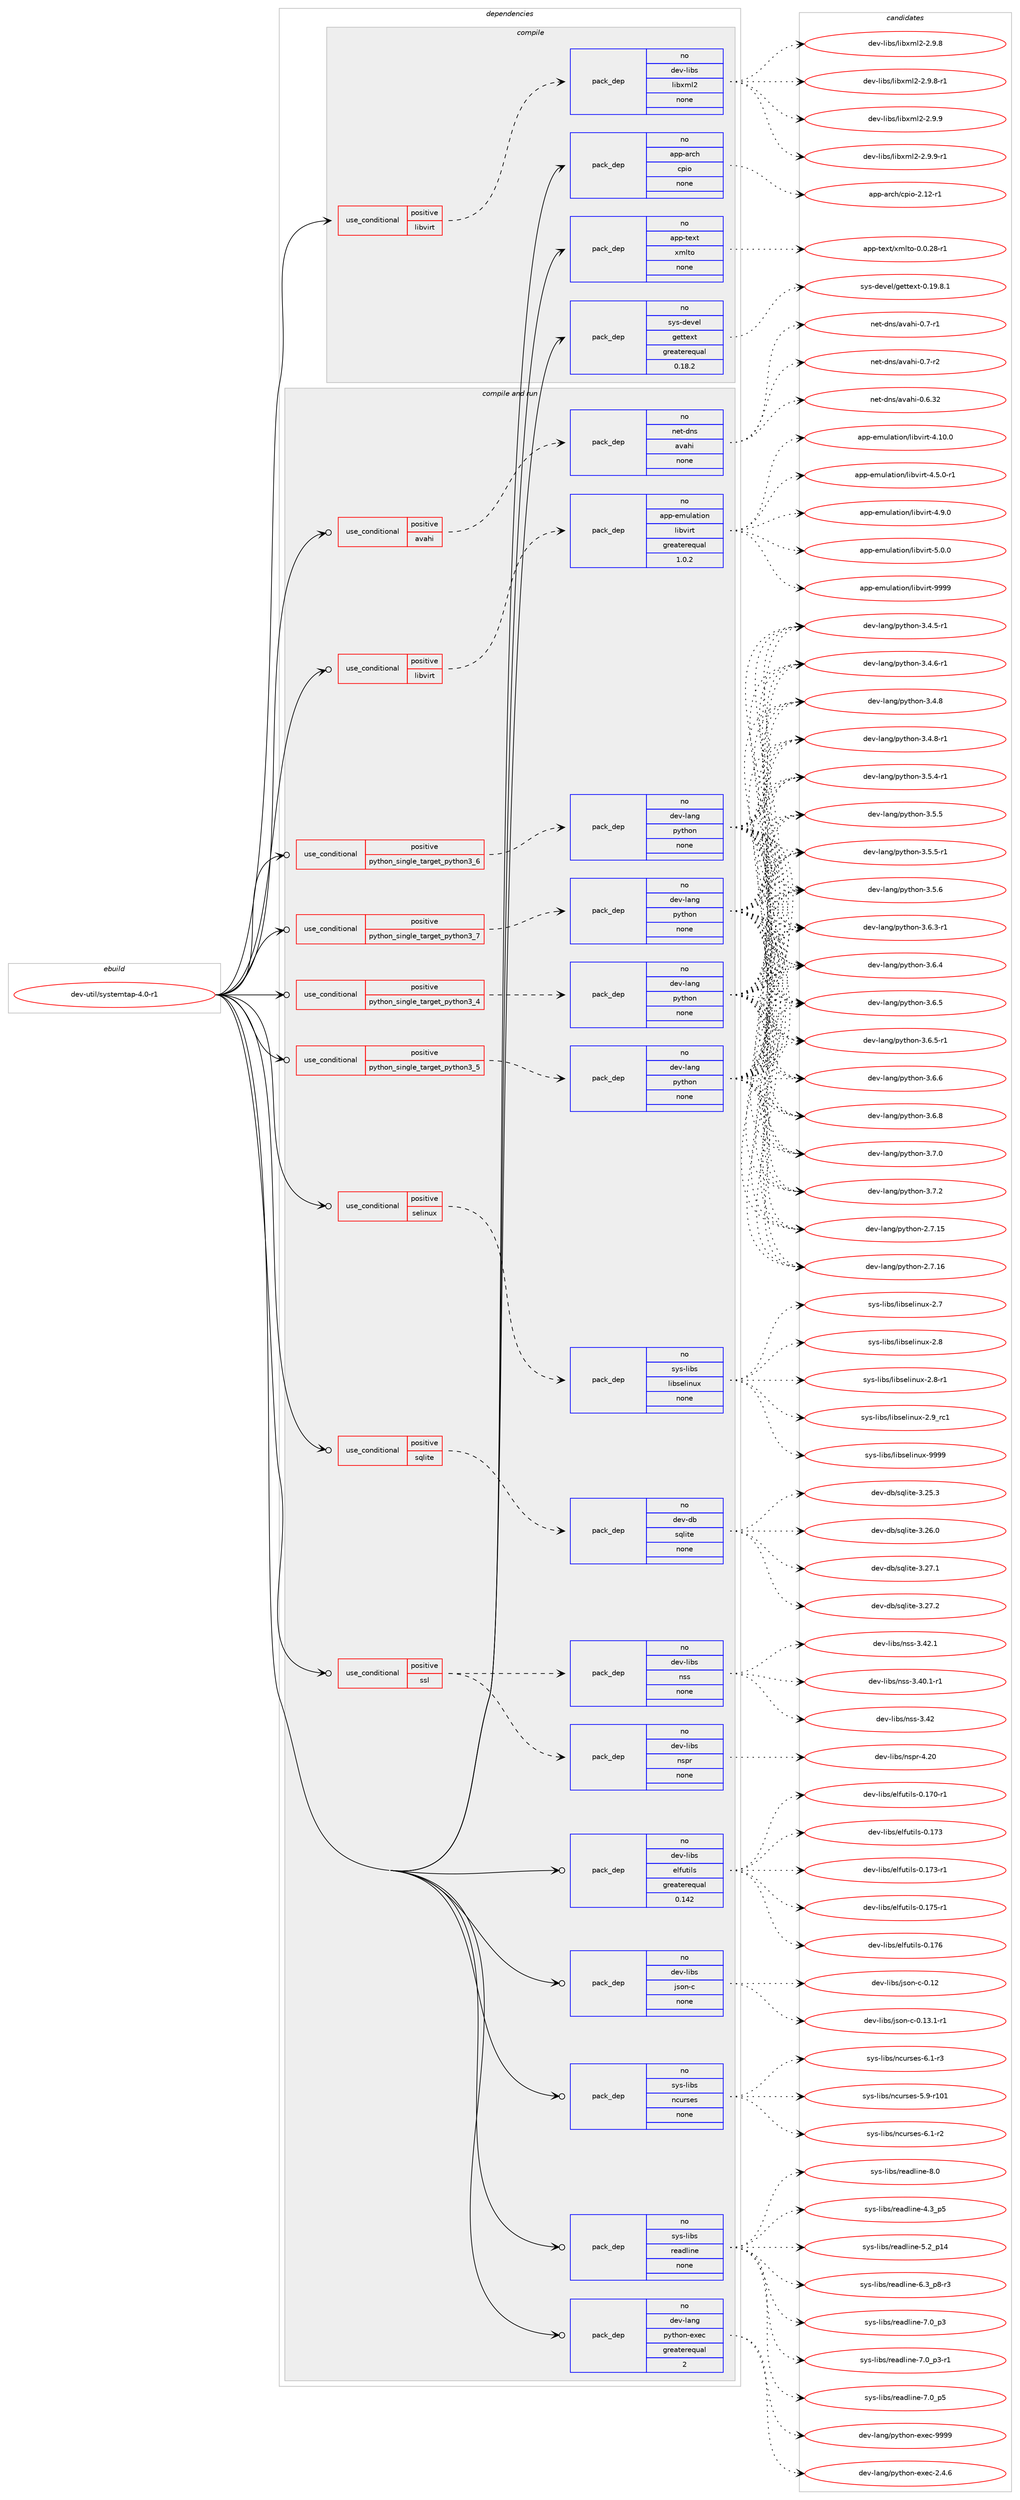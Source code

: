 digraph prolog {

# *************
# Graph options
# *************

newrank=true;
concentrate=true;
compound=true;
graph [rankdir=LR,fontname=Helvetica,fontsize=10,ranksep=1.5];#, ranksep=2.5, nodesep=0.2];
edge  [arrowhead=vee];
node  [fontname=Helvetica,fontsize=10];

# **********
# The ebuild
# **********

subgraph cluster_leftcol {
color=gray;
rank=same;
label=<<i>ebuild</i>>;
id [label="dev-util/systemtap-4.0-r1", color=red, width=4, href="../dev-util/systemtap-4.0-r1.svg"];
}

# ****************
# The dependencies
# ****************

subgraph cluster_midcol {
color=gray;
label=<<i>dependencies</i>>;
subgraph cluster_compile {
fillcolor="#eeeeee";
style=filled;
label=<<i>compile</i>>;
subgraph cond425152 {
dependency1549540 [label=<<TABLE BORDER="0" CELLBORDER="1" CELLSPACING="0" CELLPADDING="4"><TR><TD ROWSPAN="3" CELLPADDING="10">use_conditional</TD></TR><TR><TD>positive</TD></TR><TR><TD>libvirt</TD></TR></TABLE>>, shape=none, color=red];
subgraph pack1100668 {
dependency1549541 [label=<<TABLE BORDER="0" CELLBORDER="1" CELLSPACING="0" CELLPADDING="4" WIDTH="220"><TR><TD ROWSPAN="6" CELLPADDING="30">pack_dep</TD></TR><TR><TD WIDTH="110">no</TD></TR><TR><TD>dev-libs</TD></TR><TR><TD>libxml2</TD></TR><TR><TD>none</TD></TR><TR><TD></TD></TR></TABLE>>, shape=none, color=blue];
}
dependency1549540:e -> dependency1549541:w [weight=20,style="dashed",arrowhead="vee"];
}
id:e -> dependency1549540:w [weight=20,style="solid",arrowhead="vee"];
subgraph pack1100669 {
dependency1549542 [label=<<TABLE BORDER="0" CELLBORDER="1" CELLSPACING="0" CELLPADDING="4" WIDTH="220"><TR><TD ROWSPAN="6" CELLPADDING="30">pack_dep</TD></TR><TR><TD WIDTH="110">no</TD></TR><TR><TD>app-arch</TD></TR><TR><TD>cpio</TD></TR><TR><TD>none</TD></TR><TR><TD></TD></TR></TABLE>>, shape=none, color=blue];
}
id:e -> dependency1549542:w [weight=20,style="solid",arrowhead="vee"];
subgraph pack1100670 {
dependency1549543 [label=<<TABLE BORDER="0" CELLBORDER="1" CELLSPACING="0" CELLPADDING="4" WIDTH="220"><TR><TD ROWSPAN="6" CELLPADDING="30">pack_dep</TD></TR><TR><TD WIDTH="110">no</TD></TR><TR><TD>app-text</TD></TR><TR><TD>xmlto</TD></TR><TR><TD>none</TD></TR><TR><TD></TD></TR></TABLE>>, shape=none, color=blue];
}
id:e -> dependency1549543:w [weight=20,style="solid",arrowhead="vee"];
subgraph pack1100671 {
dependency1549544 [label=<<TABLE BORDER="0" CELLBORDER="1" CELLSPACING="0" CELLPADDING="4" WIDTH="220"><TR><TD ROWSPAN="6" CELLPADDING="30">pack_dep</TD></TR><TR><TD WIDTH="110">no</TD></TR><TR><TD>sys-devel</TD></TR><TR><TD>gettext</TD></TR><TR><TD>greaterequal</TD></TR><TR><TD>0.18.2</TD></TR></TABLE>>, shape=none, color=blue];
}
id:e -> dependency1549544:w [weight=20,style="solid",arrowhead="vee"];
}
subgraph cluster_compileandrun {
fillcolor="#eeeeee";
style=filled;
label=<<i>compile and run</i>>;
subgraph cond425153 {
dependency1549545 [label=<<TABLE BORDER="0" CELLBORDER="1" CELLSPACING="0" CELLPADDING="4"><TR><TD ROWSPAN="3" CELLPADDING="10">use_conditional</TD></TR><TR><TD>positive</TD></TR><TR><TD>avahi</TD></TR></TABLE>>, shape=none, color=red];
subgraph pack1100672 {
dependency1549546 [label=<<TABLE BORDER="0" CELLBORDER="1" CELLSPACING="0" CELLPADDING="4" WIDTH="220"><TR><TD ROWSPAN="6" CELLPADDING="30">pack_dep</TD></TR><TR><TD WIDTH="110">no</TD></TR><TR><TD>net-dns</TD></TR><TR><TD>avahi</TD></TR><TR><TD>none</TD></TR><TR><TD></TD></TR></TABLE>>, shape=none, color=blue];
}
dependency1549545:e -> dependency1549546:w [weight=20,style="dashed",arrowhead="vee"];
}
id:e -> dependency1549545:w [weight=20,style="solid",arrowhead="odotvee"];
subgraph cond425154 {
dependency1549547 [label=<<TABLE BORDER="0" CELLBORDER="1" CELLSPACING="0" CELLPADDING="4"><TR><TD ROWSPAN="3" CELLPADDING="10">use_conditional</TD></TR><TR><TD>positive</TD></TR><TR><TD>libvirt</TD></TR></TABLE>>, shape=none, color=red];
subgraph pack1100673 {
dependency1549548 [label=<<TABLE BORDER="0" CELLBORDER="1" CELLSPACING="0" CELLPADDING="4" WIDTH="220"><TR><TD ROWSPAN="6" CELLPADDING="30">pack_dep</TD></TR><TR><TD WIDTH="110">no</TD></TR><TR><TD>app-emulation</TD></TR><TR><TD>libvirt</TD></TR><TR><TD>greaterequal</TD></TR><TR><TD>1.0.2</TD></TR></TABLE>>, shape=none, color=blue];
}
dependency1549547:e -> dependency1549548:w [weight=20,style="dashed",arrowhead="vee"];
}
id:e -> dependency1549547:w [weight=20,style="solid",arrowhead="odotvee"];
subgraph cond425155 {
dependency1549549 [label=<<TABLE BORDER="0" CELLBORDER="1" CELLSPACING="0" CELLPADDING="4"><TR><TD ROWSPAN="3" CELLPADDING="10">use_conditional</TD></TR><TR><TD>positive</TD></TR><TR><TD>python_single_target_python3_4</TD></TR></TABLE>>, shape=none, color=red];
subgraph pack1100674 {
dependency1549550 [label=<<TABLE BORDER="0" CELLBORDER="1" CELLSPACING="0" CELLPADDING="4" WIDTH="220"><TR><TD ROWSPAN="6" CELLPADDING="30">pack_dep</TD></TR><TR><TD WIDTH="110">no</TD></TR><TR><TD>dev-lang</TD></TR><TR><TD>python</TD></TR><TR><TD>none</TD></TR><TR><TD></TD></TR></TABLE>>, shape=none, color=blue];
}
dependency1549549:e -> dependency1549550:w [weight=20,style="dashed",arrowhead="vee"];
}
id:e -> dependency1549549:w [weight=20,style="solid",arrowhead="odotvee"];
subgraph cond425156 {
dependency1549551 [label=<<TABLE BORDER="0" CELLBORDER="1" CELLSPACING="0" CELLPADDING="4"><TR><TD ROWSPAN="3" CELLPADDING="10">use_conditional</TD></TR><TR><TD>positive</TD></TR><TR><TD>python_single_target_python3_5</TD></TR></TABLE>>, shape=none, color=red];
subgraph pack1100675 {
dependency1549552 [label=<<TABLE BORDER="0" CELLBORDER="1" CELLSPACING="0" CELLPADDING="4" WIDTH="220"><TR><TD ROWSPAN="6" CELLPADDING="30">pack_dep</TD></TR><TR><TD WIDTH="110">no</TD></TR><TR><TD>dev-lang</TD></TR><TR><TD>python</TD></TR><TR><TD>none</TD></TR><TR><TD></TD></TR></TABLE>>, shape=none, color=blue];
}
dependency1549551:e -> dependency1549552:w [weight=20,style="dashed",arrowhead="vee"];
}
id:e -> dependency1549551:w [weight=20,style="solid",arrowhead="odotvee"];
subgraph cond425157 {
dependency1549553 [label=<<TABLE BORDER="0" CELLBORDER="1" CELLSPACING="0" CELLPADDING="4"><TR><TD ROWSPAN="3" CELLPADDING="10">use_conditional</TD></TR><TR><TD>positive</TD></TR><TR><TD>python_single_target_python3_6</TD></TR></TABLE>>, shape=none, color=red];
subgraph pack1100676 {
dependency1549554 [label=<<TABLE BORDER="0" CELLBORDER="1" CELLSPACING="0" CELLPADDING="4" WIDTH="220"><TR><TD ROWSPAN="6" CELLPADDING="30">pack_dep</TD></TR><TR><TD WIDTH="110">no</TD></TR><TR><TD>dev-lang</TD></TR><TR><TD>python</TD></TR><TR><TD>none</TD></TR><TR><TD></TD></TR></TABLE>>, shape=none, color=blue];
}
dependency1549553:e -> dependency1549554:w [weight=20,style="dashed",arrowhead="vee"];
}
id:e -> dependency1549553:w [weight=20,style="solid",arrowhead="odotvee"];
subgraph cond425158 {
dependency1549555 [label=<<TABLE BORDER="0" CELLBORDER="1" CELLSPACING="0" CELLPADDING="4"><TR><TD ROWSPAN="3" CELLPADDING="10">use_conditional</TD></TR><TR><TD>positive</TD></TR><TR><TD>python_single_target_python3_7</TD></TR></TABLE>>, shape=none, color=red];
subgraph pack1100677 {
dependency1549556 [label=<<TABLE BORDER="0" CELLBORDER="1" CELLSPACING="0" CELLPADDING="4" WIDTH="220"><TR><TD ROWSPAN="6" CELLPADDING="30">pack_dep</TD></TR><TR><TD WIDTH="110">no</TD></TR><TR><TD>dev-lang</TD></TR><TR><TD>python</TD></TR><TR><TD>none</TD></TR><TR><TD></TD></TR></TABLE>>, shape=none, color=blue];
}
dependency1549555:e -> dependency1549556:w [weight=20,style="dashed",arrowhead="vee"];
}
id:e -> dependency1549555:w [weight=20,style="solid",arrowhead="odotvee"];
subgraph cond425159 {
dependency1549557 [label=<<TABLE BORDER="0" CELLBORDER="1" CELLSPACING="0" CELLPADDING="4"><TR><TD ROWSPAN="3" CELLPADDING="10">use_conditional</TD></TR><TR><TD>positive</TD></TR><TR><TD>selinux</TD></TR></TABLE>>, shape=none, color=red];
subgraph pack1100678 {
dependency1549558 [label=<<TABLE BORDER="0" CELLBORDER="1" CELLSPACING="0" CELLPADDING="4" WIDTH="220"><TR><TD ROWSPAN="6" CELLPADDING="30">pack_dep</TD></TR><TR><TD WIDTH="110">no</TD></TR><TR><TD>sys-libs</TD></TR><TR><TD>libselinux</TD></TR><TR><TD>none</TD></TR><TR><TD></TD></TR></TABLE>>, shape=none, color=blue];
}
dependency1549557:e -> dependency1549558:w [weight=20,style="dashed",arrowhead="vee"];
}
id:e -> dependency1549557:w [weight=20,style="solid",arrowhead="odotvee"];
subgraph cond425160 {
dependency1549559 [label=<<TABLE BORDER="0" CELLBORDER="1" CELLSPACING="0" CELLPADDING="4"><TR><TD ROWSPAN="3" CELLPADDING="10">use_conditional</TD></TR><TR><TD>positive</TD></TR><TR><TD>sqlite</TD></TR></TABLE>>, shape=none, color=red];
subgraph pack1100679 {
dependency1549560 [label=<<TABLE BORDER="0" CELLBORDER="1" CELLSPACING="0" CELLPADDING="4" WIDTH="220"><TR><TD ROWSPAN="6" CELLPADDING="30">pack_dep</TD></TR><TR><TD WIDTH="110">no</TD></TR><TR><TD>dev-db</TD></TR><TR><TD>sqlite</TD></TR><TR><TD>none</TD></TR><TR><TD></TD></TR></TABLE>>, shape=none, color=blue];
}
dependency1549559:e -> dependency1549560:w [weight=20,style="dashed",arrowhead="vee"];
}
id:e -> dependency1549559:w [weight=20,style="solid",arrowhead="odotvee"];
subgraph cond425161 {
dependency1549561 [label=<<TABLE BORDER="0" CELLBORDER="1" CELLSPACING="0" CELLPADDING="4"><TR><TD ROWSPAN="3" CELLPADDING="10">use_conditional</TD></TR><TR><TD>positive</TD></TR><TR><TD>ssl</TD></TR></TABLE>>, shape=none, color=red];
subgraph pack1100680 {
dependency1549562 [label=<<TABLE BORDER="0" CELLBORDER="1" CELLSPACING="0" CELLPADDING="4" WIDTH="220"><TR><TD ROWSPAN="6" CELLPADDING="30">pack_dep</TD></TR><TR><TD WIDTH="110">no</TD></TR><TR><TD>dev-libs</TD></TR><TR><TD>nspr</TD></TR><TR><TD>none</TD></TR><TR><TD></TD></TR></TABLE>>, shape=none, color=blue];
}
dependency1549561:e -> dependency1549562:w [weight=20,style="dashed",arrowhead="vee"];
subgraph pack1100681 {
dependency1549563 [label=<<TABLE BORDER="0" CELLBORDER="1" CELLSPACING="0" CELLPADDING="4" WIDTH="220"><TR><TD ROWSPAN="6" CELLPADDING="30">pack_dep</TD></TR><TR><TD WIDTH="110">no</TD></TR><TR><TD>dev-libs</TD></TR><TR><TD>nss</TD></TR><TR><TD>none</TD></TR><TR><TD></TD></TR></TABLE>>, shape=none, color=blue];
}
dependency1549561:e -> dependency1549563:w [weight=20,style="dashed",arrowhead="vee"];
}
id:e -> dependency1549561:w [weight=20,style="solid",arrowhead="odotvee"];
subgraph pack1100682 {
dependency1549564 [label=<<TABLE BORDER="0" CELLBORDER="1" CELLSPACING="0" CELLPADDING="4" WIDTH="220"><TR><TD ROWSPAN="6" CELLPADDING="30">pack_dep</TD></TR><TR><TD WIDTH="110">no</TD></TR><TR><TD>dev-lang</TD></TR><TR><TD>python-exec</TD></TR><TR><TD>greaterequal</TD></TR><TR><TD>2</TD></TR></TABLE>>, shape=none, color=blue];
}
id:e -> dependency1549564:w [weight=20,style="solid",arrowhead="odotvee"];
subgraph pack1100683 {
dependency1549565 [label=<<TABLE BORDER="0" CELLBORDER="1" CELLSPACING="0" CELLPADDING="4" WIDTH="220"><TR><TD ROWSPAN="6" CELLPADDING="30">pack_dep</TD></TR><TR><TD WIDTH="110">no</TD></TR><TR><TD>dev-libs</TD></TR><TR><TD>elfutils</TD></TR><TR><TD>greaterequal</TD></TR><TR><TD>0.142</TD></TR></TABLE>>, shape=none, color=blue];
}
id:e -> dependency1549565:w [weight=20,style="solid",arrowhead="odotvee"];
subgraph pack1100684 {
dependency1549566 [label=<<TABLE BORDER="0" CELLBORDER="1" CELLSPACING="0" CELLPADDING="4" WIDTH="220"><TR><TD ROWSPAN="6" CELLPADDING="30">pack_dep</TD></TR><TR><TD WIDTH="110">no</TD></TR><TR><TD>dev-libs</TD></TR><TR><TD>json-c</TD></TR><TR><TD>none</TD></TR><TR><TD></TD></TR></TABLE>>, shape=none, color=blue];
}
id:e -> dependency1549566:w [weight=20,style="solid",arrowhead="odotvee"];
subgraph pack1100685 {
dependency1549567 [label=<<TABLE BORDER="0" CELLBORDER="1" CELLSPACING="0" CELLPADDING="4" WIDTH="220"><TR><TD ROWSPAN="6" CELLPADDING="30">pack_dep</TD></TR><TR><TD WIDTH="110">no</TD></TR><TR><TD>sys-libs</TD></TR><TR><TD>ncurses</TD></TR><TR><TD>none</TD></TR><TR><TD></TD></TR></TABLE>>, shape=none, color=blue];
}
id:e -> dependency1549567:w [weight=20,style="solid",arrowhead="odotvee"];
subgraph pack1100686 {
dependency1549568 [label=<<TABLE BORDER="0" CELLBORDER="1" CELLSPACING="0" CELLPADDING="4" WIDTH="220"><TR><TD ROWSPAN="6" CELLPADDING="30">pack_dep</TD></TR><TR><TD WIDTH="110">no</TD></TR><TR><TD>sys-libs</TD></TR><TR><TD>readline</TD></TR><TR><TD>none</TD></TR><TR><TD></TD></TR></TABLE>>, shape=none, color=blue];
}
id:e -> dependency1549568:w [weight=20,style="solid",arrowhead="odotvee"];
}
subgraph cluster_run {
fillcolor="#eeeeee";
style=filled;
label=<<i>run</i>>;
}
}

# **************
# The candidates
# **************

subgraph cluster_choices {
rank=same;
color=gray;
label=<<i>candidates</i>>;

subgraph choice1100668 {
color=black;
nodesep=1;
choice1001011184510810598115471081059812010910850455046574656 [label="dev-libs/libxml2-2.9.8", color=red, width=4,href="../dev-libs/libxml2-2.9.8.svg"];
choice10010111845108105981154710810598120109108504550465746564511449 [label="dev-libs/libxml2-2.9.8-r1", color=red, width=4,href="../dev-libs/libxml2-2.9.8-r1.svg"];
choice1001011184510810598115471081059812010910850455046574657 [label="dev-libs/libxml2-2.9.9", color=red, width=4,href="../dev-libs/libxml2-2.9.9.svg"];
choice10010111845108105981154710810598120109108504550465746574511449 [label="dev-libs/libxml2-2.9.9-r1", color=red, width=4,href="../dev-libs/libxml2-2.9.9-r1.svg"];
dependency1549541:e -> choice1001011184510810598115471081059812010910850455046574656:w [style=dotted,weight="100"];
dependency1549541:e -> choice10010111845108105981154710810598120109108504550465746564511449:w [style=dotted,weight="100"];
dependency1549541:e -> choice1001011184510810598115471081059812010910850455046574657:w [style=dotted,weight="100"];
dependency1549541:e -> choice10010111845108105981154710810598120109108504550465746574511449:w [style=dotted,weight="100"];
}
subgraph choice1100669 {
color=black;
nodesep=1;
choice97112112459711499104479911210511145504649504511449 [label="app-arch/cpio-2.12-r1", color=red, width=4,href="../app-arch/cpio-2.12-r1.svg"];
dependency1549542:e -> choice97112112459711499104479911210511145504649504511449:w [style=dotted,weight="100"];
}
subgraph choice1100670 {
color=black;
nodesep=1;
choice971121124511610112011647120109108116111454846484650564511449 [label="app-text/xmlto-0.0.28-r1", color=red, width=4,href="../app-text/xmlto-0.0.28-r1.svg"];
dependency1549543:e -> choice971121124511610112011647120109108116111454846484650564511449:w [style=dotted,weight="100"];
}
subgraph choice1100671 {
color=black;
nodesep=1;
choice1151211154510010111810110847103101116116101120116454846495746564649 [label="sys-devel/gettext-0.19.8.1", color=red, width=4,href="../sys-devel/gettext-0.19.8.1.svg"];
dependency1549544:e -> choice1151211154510010111810110847103101116116101120116454846495746564649:w [style=dotted,weight="100"];
}
subgraph choice1100672 {
color=black;
nodesep=1;
choice1101011164510011011547971189710410545484654465150 [label="net-dns/avahi-0.6.32", color=red, width=4,href="../net-dns/avahi-0.6.32.svg"];
choice11010111645100110115479711897104105454846554511449 [label="net-dns/avahi-0.7-r1", color=red, width=4,href="../net-dns/avahi-0.7-r1.svg"];
choice11010111645100110115479711897104105454846554511450 [label="net-dns/avahi-0.7-r2", color=red, width=4,href="../net-dns/avahi-0.7-r2.svg"];
dependency1549546:e -> choice1101011164510011011547971189710410545484654465150:w [style=dotted,weight="100"];
dependency1549546:e -> choice11010111645100110115479711897104105454846554511449:w [style=dotted,weight="100"];
dependency1549546:e -> choice11010111645100110115479711897104105454846554511450:w [style=dotted,weight="100"];
}
subgraph choice1100673 {
color=black;
nodesep=1;
choice971121124510110911710897116105111110471081059811810511411645524649484648 [label="app-emulation/libvirt-4.10.0", color=red, width=4,href="../app-emulation/libvirt-4.10.0.svg"];
choice97112112451011091171089711610511111047108105981181051141164552465346484511449 [label="app-emulation/libvirt-4.5.0-r1", color=red, width=4,href="../app-emulation/libvirt-4.5.0-r1.svg"];
choice9711211245101109117108971161051111104710810598118105114116455246574648 [label="app-emulation/libvirt-4.9.0", color=red, width=4,href="../app-emulation/libvirt-4.9.0.svg"];
choice9711211245101109117108971161051111104710810598118105114116455346484648 [label="app-emulation/libvirt-5.0.0", color=red, width=4,href="../app-emulation/libvirt-5.0.0.svg"];
choice97112112451011091171089711610511111047108105981181051141164557575757 [label="app-emulation/libvirt-9999", color=red, width=4,href="../app-emulation/libvirt-9999.svg"];
dependency1549548:e -> choice971121124510110911710897116105111110471081059811810511411645524649484648:w [style=dotted,weight="100"];
dependency1549548:e -> choice97112112451011091171089711610511111047108105981181051141164552465346484511449:w [style=dotted,weight="100"];
dependency1549548:e -> choice9711211245101109117108971161051111104710810598118105114116455246574648:w [style=dotted,weight="100"];
dependency1549548:e -> choice9711211245101109117108971161051111104710810598118105114116455346484648:w [style=dotted,weight="100"];
dependency1549548:e -> choice97112112451011091171089711610511111047108105981181051141164557575757:w [style=dotted,weight="100"];
}
subgraph choice1100674 {
color=black;
nodesep=1;
choice10010111845108971101034711212111610411111045504655464953 [label="dev-lang/python-2.7.15", color=red, width=4,href="../dev-lang/python-2.7.15.svg"];
choice10010111845108971101034711212111610411111045504655464954 [label="dev-lang/python-2.7.16", color=red, width=4,href="../dev-lang/python-2.7.16.svg"];
choice1001011184510897110103471121211161041111104551465246534511449 [label="dev-lang/python-3.4.5-r1", color=red, width=4,href="../dev-lang/python-3.4.5-r1.svg"];
choice1001011184510897110103471121211161041111104551465246544511449 [label="dev-lang/python-3.4.6-r1", color=red, width=4,href="../dev-lang/python-3.4.6-r1.svg"];
choice100101118451089711010347112121116104111110455146524656 [label="dev-lang/python-3.4.8", color=red, width=4,href="../dev-lang/python-3.4.8.svg"];
choice1001011184510897110103471121211161041111104551465246564511449 [label="dev-lang/python-3.4.8-r1", color=red, width=4,href="../dev-lang/python-3.4.8-r1.svg"];
choice1001011184510897110103471121211161041111104551465346524511449 [label="dev-lang/python-3.5.4-r1", color=red, width=4,href="../dev-lang/python-3.5.4-r1.svg"];
choice100101118451089711010347112121116104111110455146534653 [label="dev-lang/python-3.5.5", color=red, width=4,href="../dev-lang/python-3.5.5.svg"];
choice1001011184510897110103471121211161041111104551465346534511449 [label="dev-lang/python-3.5.5-r1", color=red, width=4,href="../dev-lang/python-3.5.5-r1.svg"];
choice100101118451089711010347112121116104111110455146534654 [label="dev-lang/python-3.5.6", color=red, width=4,href="../dev-lang/python-3.5.6.svg"];
choice1001011184510897110103471121211161041111104551465446514511449 [label="dev-lang/python-3.6.3-r1", color=red, width=4,href="../dev-lang/python-3.6.3-r1.svg"];
choice100101118451089711010347112121116104111110455146544652 [label="dev-lang/python-3.6.4", color=red, width=4,href="../dev-lang/python-3.6.4.svg"];
choice100101118451089711010347112121116104111110455146544653 [label="dev-lang/python-3.6.5", color=red, width=4,href="../dev-lang/python-3.6.5.svg"];
choice1001011184510897110103471121211161041111104551465446534511449 [label="dev-lang/python-3.6.5-r1", color=red, width=4,href="../dev-lang/python-3.6.5-r1.svg"];
choice100101118451089711010347112121116104111110455146544654 [label="dev-lang/python-3.6.6", color=red, width=4,href="../dev-lang/python-3.6.6.svg"];
choice100101118451089711010347112121116104111110455146544656 [label="dev-lang/python-3.6.8", color=red, width=4,href="../dev-lang/python-3.6.8.svg"];
choice100101118451089711010347112121116104111110455146554648 [label="dev-lang/python-3.7.0", color=red, width=4,href="../dev-lang/python-3.7.0.svg"];
choice100101118451089711010347112121116104111110455146554650 [label="dev-lang/python-3.7.2", color=red, width=4,href="../dev-lang/python-3.7.2.svg"];
dependency1549550:e -> choice10010111845108971101034711212111610411111045504655464953:w [style=dotted,weight="100"];
dependency1549550:e -> choice10010111845108971101034711212111610411111045504655464954:w [style=dotted,weight="100"];
dependency1549550:e -> choice1001011184510897110103471121211161041111104551465246534511449:w [style=dotted,weight="100"];
dependency1549550:e -> choice1001011184510897110103471121211161041111104551465246544511449:w [style=dotted,weight="100"];
dependency1549550:e -> choice100101118451089711010347112121116104111110455146524656:w [style=dotted,weight="100"];
dependency1549550:e -> choice1001011184510897110103471121211161041111104551465246564511449:w [style=dotted,weight="100"];
dependency1549550:e -> choice1001011184510897110103471121211161041111104551465346524511449:w [style=dotted,weight="100"];
dependency1549550:e -> choice100101118451089711010347112121116104111110455146534653:w [style=dotted,weight="100"];
dependency1549550:e -> choice1001011184510897110103471121211161041111104551465346534511449:w [style=dotted,weight="100"];
dependency1549550:e -> choice100101118451089711010347112121116104111110455146534654:w [style=dotted,weight="100"];
dependency1549550:e -> choice1001011184510897110103471121211161041111104551465446514511449:w [style=dotted,weight="100"];
dependency1549550:e -> choice100101118451089711010347112121116104111110455146544652:w [style=dotted,weight="100"];
dependency1549550:e -> choice100101118451089711010347112121116104111110455146544653:w [style=dotted,weight="100"];
dependency1549550:e -> choice1001011184510897110103471121211161041111104551465446534511449:w [style=dotted,weight="100"];
dependency1549550:e -> choice100101118451089711010347112121116104111110455146544654:w [style=dotted,weight="100"];
dependency1549550:e -> choice100101118451089711010347112121116104111110455146544656:w [style=dotted,weight="100"];
dependency1549550:e -> choice100101118451089711010347112121116104111110455146554648:w [style=dotted,weight="100"];
dependency1549550:e -> choice100101118451089711010347112121116104111110455146554650:w [style=dotted,weight="100"];
}
subgraph choice1100675 {
color=black;
nodesep=1;
choice10010111845108971101034711212111610411111045504655464953 [label="dev-lang/python-2.7.15", color=red, width=4,href="../dev-lang/python-2.7.15.svg"];
choice10010111845108971101034711212111610411111045504655464954 [label="dev-lang/python-2.7.16", color=red, width=4,href="../dev-lang/python-2.7.16.svg"];
choice1001011184510897110103471121211161041111104551465246534511449 [label="dev-lang/python-3.4.5-r1", color=red, width=4,href="../dev-lang/python-3.4.5-r1.svg"];
choice1001011184510897110103471121211161041111104551465246544511449 [label="dev-lang/python-3.4.6-r1", color=red, width=4,href="../dev-lang/python-3.4.6-r1.svg"];
choice100101118451089711010347112121116104111110455146524656 [label="dev-lang/python-3.4.8", color=red, width=4,href="../dev-lang/python-3.4.8.svg"];
choice1001011184510897110103471121211161041111104551465246564511449 [label="dev-lang/python-3.4.8-r1", color=red, width=4,href="../dev-lang/python-3.4.8-r1.svg"];
choice1001011184510897110103471121211161041111104551465346524511449 [label="dev-lang/python-3.5.4-r1", color=red, width=4,href="../dev-lang/python-3.5.4-r1.svg"];
choice100101118451089711010347112121116104111110455146534653 [label="dev-lang/python-3.5.5", color=red, width=4,href="../dev-lang/python-3.5.5.svg"];
choice1001011184510897110103471121211161041111104551465346534511449 [label="dev-lang/python-3.5.5-r1", color=red, width=4,href="../dev-lang/python-3.5.5-r1.svg"];
choice100101118451089711010347112121116104111110455146534654 [label="dev-lang/python-3.5.6", color=red, width=4,href="../dev-lang/python-3.5.6.svg"];
choice1001011184510897110103471121211161041111104551465446514511449 [label="dev-lang/python-3.6.3-r1", color=red, width=4,href="../dev-lang/python-3.6.3-r1.svg"];
choice100101118451089711010347112121116104111110455146544652 [label="dev-lang/python-3.6.4", color=red, width=4,href="../dev-lang/python-3.6.4.svg"];
choice100101118451089711010347112121116104111110455146544653 [label="dev-lang/python-3.6.5", color=red, width=4,href="../dev-lang/python-3.6.5.svg"];
choice1001011184510897110103471121211161041111104551465446534511449 [label="dev-lang/python-3.6.5-r1", color=red, width=4,href="../dev-lang/python-3.6.5-r1.svg"];
choice100101118451089711010347112121116104111110455146544654 [label="dev-lang/python-3.6.6", color=red, width=4,href="../dev-lang/python-3.6.6.svg"];
choice100101118451089711010347112121116104111110455146544656 [label="dev-lang/python-3.6.8", color=red, width=4,href="../dev-lang/python-3.6.8.svg"];
choice100101118451089711010347112121116104111110455146554648 [label="dev-lang/python-3.7.0", color=red, width=4,href="../dev-lang/python-3.7.0.svg"];
choice100101118451089711010347112121116104111110455146554650 [label="dev-lang/python-3.7.2", color=red, width=4,href="../dev-lang/python-3.7.2.svg"];
dependency1549552:e -> choice10010111845108971101034711212111610411111045504655464953:w [style=dotted,weight="100"];
dependency1549552:e -> choice10010111845108971101034711212111610411111045504655464954:w [style=dotted,weight="100"];
dependency1549552:e -> choice1001011184510897110103471121211161041111104551465246534511449:w [style=dotted,weight="100"];
dependency1549552:e -> choice1001011184510897110103471121211161041111104551465246544511449:w [style=dotted,weight="100"];
dependency1549552:e -> choice100101118451089711010347112121116104111110455146524656:w [style=dotted,weight="100"];
dependency1549552:e -> choice1001011184510897110103471121211161041111104551465246564511449:w [style=dotted,weight="100"];
dependency1549552:e -> choice1001011184510897110103471121211161041111104551465346524511449:w [style=dotted,weight="100"];
dependency1549552:e -> choice100101118451089711010347112121116104111110455146534653:w [style=dotted,weight="100"];
dependency1549552:e -> choice1001011184510897110103471121211161041111104551465346534511449:w [style=dotted,weight="100"];
dependency1549552:e -> choice100101118451089711010347112121116104111110455146534654:w [style=dotted,weight="100"];
dependency1549552:e -> choice1001011184510897110103471121211161041111104551465446514511449:w [style=dotted,weight="100"];
dependency1549552:e -> choice100101118451089711010347112121116104111110455146544652:w [style=dotted,weight="100"];
dependency1549552:e -> choice100101118451089711010347112121116104111110455146544653:w [style=dotted,weight="100"];
dependency1549552:e -> choice1001011184510897110103471121211161041111104551465446534511449:w [style=dotted,weight="100"];
dependency1549552:e -> choice100101118451089711010347112121116104111110455146544654:w [style=dotted,weight="100"];
dependency1549552:e -> choice100101118451089711010347112121116104111110455146544656:w [style=dotted,weight="100"];
dependency1549552:e -> choice100101118451089711010347112121116104111110455146554648:w [style=dotted,weight="100"];
dependency1549552:e -> choice100101118451089711010347112121116104111110455146554650:w [style=dotted,weight="100"];
}
subgraph choice1100676 {
color=black;
nodesep=1;
choice10010111845108971101034711212111610411111045504655464953 [label="dev-lang/python-2.7.15", color=red, width=4,href="../dev-lang/python-2.7.15.svg"];
choice10010111845108971101034711212111610411111045504655464954 [label="dev-lang/python-2.7.16", color=red, width=4,href="../dev-lang/python-2.7.16.svg"];
choice1001011184510897110103471121211161041111104551465246534511449 [label="dev-lang/python-3.4.5-r1", color=red, width=4,href="../dev-lang/python-3.4.5-r1.svg"];
choice1001011184510897110103471121211161041111104551465246544511449 [label="dev-lang/python-3.4.6-r1", color=red, width=4,href="../dev-lang/python-3.4.6-r1.svg"];
choice100101118451089711010347112121116104111110455146524656 [label="dev-lang/python-3.4.8", color=red, width=4,href="../dev-lang/python-3.4.8.svg"];
choice1001011184510897110103471121211161041111104551465246564511449 [label="dev-lang/python-3.4.8-r1", color=red, width=4,href="../dev-lang/python-3.4.8-r1.svg"];
choice1001011184510897110103471121211161041111104551465346524511449 [label="dev-lang/python-3.5.4-r1", color=red, width=4,href="../dev-lang/python-3.5.4-r1.svg"];
choice100101118451089711010347112121116104111110455146534653 [label="dev-lang/python-3.5.5", color=red, width=4,href="../dev-lang/python-3.5.5.svg"];
choice1001011184510897110103471121211161041111104551465346534511449 [label="dev-lang/python-3.5.5-r1", color=red, width=4,href="../dev-lang/python-3.5.5-r1.svg"];
choice100101118451089711010347112121116104111110455146534654 [label="dev-lang/python-3.5.6", color=red, width=4,href="../dev-lang/python-3.5.6.svg"];
choice1001011184510897110103471121211161041111104551465446514511449 [label="dev-lang/python-3.6.3-r1", color=red, width=4,href="../dev-lang/python-3.6.3-r1.svg"];
choice100101118451089711010347112121116104111110455146544652 [label="dev-lang/python-3.6.4", color=red, width=4,href="../dev-lang/python-3.6.4.svg"];
choice100101118451089711010347112121116104111110455146544653 [label="dev-lang/python-3.6.5", color=red, width=4,href="../dev-lang/python-3.6.5.svg"];
choice1001011184510897110103471121211161041111104551465446534511449 [label="dev-lang/python-3.6.5-r1", color=red, width=4,href="../dev-lang/python-3.6.5-r1.svg"];
choice100101118451089711010347112121116104111110455146544654 [label="dev-lang/python-3.6.6", color=red, width=4,href="../dev-lang/python-3.6.6.svg"];
choice100101118451089711010347112121116104111110455146544656 [label="dev-lang/python-3.6.8", color=red, width=4,href="../dev-lang/python-3.6.8.svg"];
choice100101118451089711010347112121116104111110455146554648 [label="dev-lang/python-3.7.0", color=red, width=4,href="../dev-lang/python-3.7.0.svg"];
choice100101118451089711010347112121116104111110455146554650 [label="dev-lang/python-3.7.2", color=red, width=4,href="../dev-lang/python-3.7.2.svg"];
dependency1549554:e -> choice10010111845108971101034711212111610411111045504655464953:w [style=dotted,weight="100"];
dependency1549554:e -> choice10010111845108971101034711212111610411111045504655464954:w [style=dotted,weight="100"];
dependency1549554:e -> choice1001011184510897110103471121211161041111104551465246534511449:w [style=dotted,weight="100"];
dependency1549554:e -> choice1001011184510897110103471121211161041111104551465246544511449:w [style=dotted,weight="100"];
dependency1549554:e -> choice100101118451089711010347112121116104111110455146524656:w [style=dotted,weight="100"];
dependency1549554:e -> choice1001011184510897110103471121211161041111104551465246564511449:w [style=dotted,weight="100"];
dependency1549554:e -> choice1001011184510897110103471121211161041111104551465346524511449:w [style=dotted,weight="100"];
dependency1549554:e -> choice100101118451089711010347112121116104111110455146534653:w [style=dotted,weight="100"];
dependency1549554:e -> choice1001011184510897110103471121211161041111104551465346534511449:w [style=dotted,weight="100"];
dependency1549554:e -> choice100101118451089711010347112121116104111110455146534654:w [style=dotted,weight="100"];
dependency1549554:e -> choice1001011184510897110103471121211161041111104551465446514511449:w [style=dotted,weight="100"];
dependency1549554:e -> choice100101118451089711010347112121116104111110455146544652:w [style=dotted,weight="100"];
dependency1549554:e -> choice100101118451089711010347112121116104111110455146544653:w [style=dotted,weight="100"];
dependency1549554:e -> choice1001011184510897110103471121211161041111104551465446534511449:w [style=dotted,weight="100"];
dependency1549554:e -> choice100101118451089711010347112121116104111110455146544654:w [style=dotted,weight="100"];
dependency1549554:e -> choice100101118451089711010347112121116104111110455146544656:w [style=dotted,weight="100"];
dependency1549554:e -> choice100101118451089711010347112121116104111110455146554648:w [style=dotted,weight="100"];
dependency1549554:e -> choice100101118451089711010347112121116104111110455146554650:w [style=dotted,weight="100"];
}
subgraph choice1100677 {
color=black;
nodesep=1;
choice10010111845108971101034711212111610411111045504655464953 [label="dev-lang/python-2.7.15", color=red, width=4,href="../dev-lang/python-2.7.15.svg"];
choice10010111845108971101034711212111610411111045504655464954 [label="dev-lang/python-2.7.16", color=red, width=4,href="../dev-lang/python-2.7.16.svg"];
choice1001011184510897110103471121211161041111104551465246534511449 [label="dev-lang/python-3.4.5-r1", color=red, width=4,href="../dev-lang/python-3.4.5-r1.svg"];
choice1001011184510897110103471121211161041111104551465246544511449 [label="dev-lang/python-3.4.6-r1", color=red, width=4,href="../dev-lang/python-3.4.6-r1.svg"];
choice100101118451089711010347112121116104111110455146524656 [label="dev-lang/python-3.4.8", color=red, width=4,href="../dev-lang/python-3.4.8.svg"];
choice1001011184510897110103471121211161041111104551465246564511449 [label="dev-lang/python-3.4.8-r1", color=red, width=4,href="../dev-lang/python-3.4.8-r1.svg"];
choice1001011184510897110103471121211161041111104551465346524511449 [label="dev-lang/python-3.5.4-r1", color=red, width=4,href="../dev-lang/python-3.5.4-r1.svg"];
choice100101118451089711010347112121116104111110455146534653 [label="dev-lang/python-3.5.5", color=red, width=4,href="../dev-lang/python-3.5.5.svg"];
choice1001011184510897110103471121211161041111104551465346534511449 [label="dev-lang/python-3.5.5-r1", color=red, width=4,href="../dev-lang/python-3.5.5-r1.svg"];
choice100101118451089711010347112121116104111110455146534654 [label="dev-lang/python-3.5.6", color=red, width=4,href="../dev-lang/python-3.5.6.svg"];
choice1001011184510897110103471121211161041111104551465446514511449 [label="dev-lang/python-3.6.3-r1", color=red, width=4,href="../dev-lang/python-3.6.3-r1.svg"];
choice100101118451089711010347112121116104111110455146544652 [label="dev-lang/python-3.6.4", color=red, width=4,href="../dev-lang/python-3.6.4.svg"];
choice100101118451089711010347112121116104111110455146544653 [label="dev-lang/python-3.6.5", color=red, width=4,href="../dev-lang/python-3.6.5.svg"];
choice1001011184510897110103471121211161041111104551465446534511449 [label="dev-lang/python-3.6.5-r1", color=red, width=4,href="../dev-lang/python-3.6.5-r1.svg"];
choice100101118451089711010347112121116104111110455146544654 [label="dev-lang/python-3.6.6", color=red, width=4,href="../dev-lang/python-3.6.6.svg"];
choice100101118451089711010347112121116104111110455146544656 [label="dev-lang/python-3.6.8", color=red, width=4,href="../dev-lang/python-3.6.8.svg"];
choice100101118451089711010347112121116104111110455146554648 [label="dev-lang/python-3.7.0", color=red, width=4,href="../dev-lang/python-3.7.0.svg"];
choice100101118451089711010347112121116104111110455146554650 [label="dev-lang/python-3.7.2", color=red, width=4,href="../dev-lang/python-3.7.2.svg"];
dependency1549556:e -> choice10010111845108971101034711212111610411111045504655464953:w [style=dotted,weight="100"];
dependency1549556:e -> choice10010111845108971101034711212111610411111045504655464954:w [style=dotted,weight="100"];
dependency1549556:e -> choice1001011184510897110103471121211161041111104551465246534511449:w [style=dotted,weight="100"];
dependency1549556:e -> choice1001011184510897110103471121211161041111104551465246544511449:w [style=dotted,weight="100"];
dependency1549556:e -> choice100101118451089711010347112121116104111110455146524656:w [style=dotted,weight="100"];
dependency1549556:e -> choice1001011184510897110103471121211161041111104551465246564511449:w [style=dotted,weight="100"];
dependency1549556:e -> choice1001011184510897110103471121211161041111104551465346524511449:w [style=dotted,weight="100"];
dependency1549556:e -> choice100101118451089711010347112121116104111110455146534653:w [style=dotted,weight="100"];
dependency1549556:e -> choice1001011184510897110103471121211161041111104551465346534511449:w [style=dotted,weight="100"];
dependency1549556:e -> choice100101118451089711010347112121116104111110455146534654:w [style=dotted,weight="100"];
dependency1549556:e -> choice1001011184510897110103471121211161041111104551465446514511449:w [style=dotted,weight="100"];
dependency1549556:e -> choice100101118451089711010347112121116104111110455146544652:w [style=dotted,weight="100"];
dependency1549556:e -> choice100101118451089711010347112121116104111110455146544653:w [style=dotted,weight="100"];
dependency1549556:e -> choice1001011184510897110103471121211161041111104551465446534511449:w [style=dotted,weight="100"];
dependency1549556:e -> choice100101118451089711010347112121116104111110455146544654:w [style=dotted,weight="100"];
dependency1549556:e -> choice100101118451089711010347112121116104111110455146544656:w [style=dotted,weight="100"];
dependency1549556:e -> choice100101118451089711010347112121116104111110455146554648:w [style=dotted,weight="100"];
dependency1549556:e -> choice100101118451089711010347112121116104111110455146554650:w [style=dotted,weight="100"];
}
subgraph choice1100678 {
color=black;
nodesep=1;
choice1151211154510810598115471081059811510110810511011712045504655 [label="sys-libs/libselinux-2.7", color=red, width=4,href="../sys-libs/libselinux-2.7.svg"];
choice1151211154510810598115471081059811510110810511011712045504656 [label="sys-libs/libselinux-2.8", color=red, width=4,href="../sys-libs/libselinux-2.8.svg"];
choice11512111545108105981154710810598115101108105110117120455046564511449 [label="sys-libs/libselinux-2.8-r1", color=red, width=4,href="../sys-libs/libselinux-2.8-r1.svg"];
choice1151211154510810598115471081059811510110810511011712045504657951149949 [label="sys-libs/libselinux-2.9_rc1", color=red, width=4,href="../sys-libs/libselinux-2.9_rc1.svg"];
choice115121115451081059811547108105981151011081051101171204557575757 [label="sys-libs/libselinux-9999", color=red, width=4,href="../sys-libs/libselinux-9999.svg"];
dependency1549558:e -> choice1151211154510810598115471081059811510110810511011712045504655:w [style=dotted,weight="100"];
dependency1549558:e -> choice1151211154510810598115471081059811510110810511011712045504656:w [style=dotted,weight="100"];
dependency1549558:e -> choice11512111545108105981154710810598115101108105110117120455046564511449:w [style=dotted,weight="100"];
dependency1549558:e -> choice1151211154510810598115471081059811510110810511011712045504657951149949:w [style=dotted,weight="100"];
dependency1549558:e -> choice115121115451081059811547108105981151011081051101171204557575757:w [style=dotted,weight="100"];
}
subgraph choice1100679 {
color=black;
nodesep=1;
choice10010111845100984711511310810511610145514650534651 [label="dev-db/sqlite-3.25.3", color=red, width=4,href="../dev-db/sqlite-3.25.3.svg"];
choice10010111845100984711511310810511610145514650544648 [label="dev-db/sqlite-3.26.0", color=red, width=4,href="../dev-db/sqlite-3.26.0.svg"];
choice10010111845100984711511310810511610145514650554649 [label="dev-db/sqlite-3.27.1", color=red, width=4,href="../dev-db/sqlite-3.27.1.svg"];
choice10010111845100984711511310810511610145514650554650 [label="dev-db/sqlite-3.27.2", color=red, width=4,href="../dev-db/sqlite-3.27.2.svg"];
dependency1549560:e -> choice10010111845100984711511310810511610145514650534651:w [style=dotted,weight="100"];
dependency1549560:e -> choice10010111845100984711511310810511610145514650544648:w [style=dotted,weight="100"];
dependency1549560:e -> choice10010111845100984711511310810511610145514650554649:w [style=dotted,weight="100"];
dependency1549560:e -> choice10010111845100984711511310810511610145514650554650:w [style=dotted,weight="100"];
}
subgraph choice1100680 {
color=black;
nodesep=1;
choice1001011184510810598115471101151121144552465048 [label="dev-libs/nspr-4.20", color=red, width=4,href="../dev-libs/nspr-4.20.svg"];
dependency1549562:e -> choice1001011184510810598115471101151121144552465048:w [style=dotted,weight="100"];
}
subgraph choice1100681 {
color=black;
nodesep=1;
choice100101118451081059811547110115115455146524846494511449 [label="dev-libs/nss-3.40.1-r1", color=red, width=4,href="../dev-libs/nss-3.40.1-r1.svg"];
choice1001011184510810598115471101151154551465250 [label="dev-libs/nss-3.42", color=red, width=4,href="../dev-libs/nss-3.42.svg"];
choice10010111845108105981154711011511545514652504649 [label="dev-libs/nss-3.42.1", color=red, width=4,href="../dev-libs/nss-3.42.1.svg"];
dependency1549563:e -> choice100101118451081059811547110115115455146524846494511449:w [style=dotted,weight="100"];
dependency1549563:e -> choice1001011184510810598115471101151154551465250:w [style=dotted,weight="100"];
dependency1549563:e -> choice10010111845108105981154711011511545514652504649:w [style=dotted,weight="100"];
}
subgraph choice1100682 {
color=black;
nodesep=1;
choice1001011184510897110103471121211161041111104510112010199455046524654 [label="dev-lang/python-exec-2.4.6", color=red, width=4,href="../dev-lang/python-exec-2.4.6.svg"];
choice10010111845108971101034711212111610411111045101120101994557575757 [label="dev-lang/python-exec-9999", color=red, width=4,href="../dev-lang/python-exec-9999.svg"];
dependency1549564:e -> choice1001011184510897110103471121211161041111104510112010199455046524654:w [style=dotted,weight="100"];
dependency1549564:e -> choice10010111845108971101034711212111610411111045101120101994557575757:w [style=dotted,weight="100"];
}
subgraph choice1100683 {
color=black;
nodesep=1;
choice1001011184510810598115471011081021171161051081154548464955484511449 [label="dev-libs/elfutils-0.170-r1", color=red, width=4,href="../dev-libs/elfutils-0.170-r1.svg"];
choice100101118451081059811547101108102117116105108115454846495551 [label="dev-libs/elfutils-0.173", color=red, width=4,href="../dev-libs/elfutils-0.173.svg"];
choice1001011184510810598115471011081021171161051081154548464955514511449 [label="dev-libs/elfutils-0.173-r1", color=red, width=4,href="../dev-libs/elfutils-0.173-r1.svg"];
choice1001011184510810598115471011081021171161051081154548464955534511449 [label="dev-libs/elfutils-0.175-r1", color=red, width=4,href="../dev-libs/elfutils-0.175-r1.svg"];
choice100101118451081059811547101108102117116105108115454846495554 [label="dev-libs/elfutils-0.176", color=red, width=4,href="../dev-libs/elfutils-0.176.svg"];
dependency1549565:e -> choice1001011184510810598115471011081021171161051081154548464955484511449:w [style=dotted,weight="100"];
dependency1549565:e -> choice100101118451081059811547101108102117116105108115454846495551:w [style=dotted,weight="100"];
dependency1549565:e -> choice1001011184510810598115471011081021171161051081154548464955514511449:w [style=dotted,weight="100"];
dependency1549565:e -> choice1001011184510810598115471011081021171161051081154548464955534511449:w [style=dotted,weight="100"];
dependency1549565:e -> choice100101118451081059811547101108102117116105108115454846495554:w [style=dotted,weight="100"];
}
subgraph choice1100684 {
color=black;
nodesep=1;
choice10010111845108105981154710611511111045994548464950 [label="dev-libs/json-c-0.12", color=red, width=4,href="../dev-libs/json-c-0.12.svg"];
choice1001011184510810598115471061151111104599454846495146494511449 [label="dev-libs/json-c-0.13.1-r1", color=red, width=4,href="../dev-libs/json-c-0.13.1-r1.svg"];
dependency1549566:e -> choice10010111845108105981154710611511111045994548464950:w [style=dotted,weight="100"];
dependency1549566:e -> choice1001011184510810598115471061151111104599454846495146494511449:w [style=dotted,weight="100"];
}
subgraph choice1100685 {
color=black;
nodesep=1;
choice115121115451081059811547110991171141151011154553465745114494849 [label="sys-libs/ncurses-5.9-r101", color=red, width=4,href="../sys-libs/ncurses-5.9-r101.svg"];
choice11512111545108105981154711099117114115101115455446494511450 [label="sys-libs/ncurses-6.1-r2", color=red, width=4,href="../sys-libs/ncurses-6.1-r2.svg"];
choice11512111545108105981154711099117114115101115455446494511451 [label="sys-libs/ncurses-6.1-r3", color=red, width=4,href="../sys-libs/ncurses-6.1-r3.svg"];
dependency1549567:e -> choice115121115451081059811547110991171141151011154553465745114494849:w [style=dotted,weight="100"];
dependency1549567:e -> choice11512111545108105981154711099117114115101115455446494511450:w [style=dotted,weight="100"];
dependency1549567:e -> choice11512111545108105981154711099117114115101115455446494511451:w [style=dotted,weight="100"];
}
subgraph choice1100686 {
color=black;
nodesep=1;
choice11512111545108105981154711410197100108105110101455246519511253 [label="sys-libs/readline-4.3_p5", color=red, width=4,href="../sys-libs/readline-4.3_p5.svg"];
choice1151211154510810598115471141019710010810511010145534650951124952 [label="sys-libs/readline-5.2_p14", color=red, width=4,href="../sys-libs/readline-5.2_p14.svg"];
choice115121115451081059811547114101971001081051101014554465195112564511451 [label="sys-libs/readline-6.3_p8-r3", color=red, width=4,href="../sys-libs/readline-6.3_p8-r3.svg"];
choice11512111545108105981154711410197100108105110101455546489511251 [label="sys-libs/readline-7.0_p3", color=red, width=4,href="../sys-libs/readline-7.0_p3.svg"];
choice115121115451081059811547114101971001081051101014555464895112514511449 [label="sys-libs/readline-7.0_p3-r1", color=red, width=4,href="../sys-libs/readline-7.0_p3-r1.svg"];
choice11512111545108105981154711410197100108105110101455546489511253 [label="sys-libs/readline-7.0_p5", color=red, width=4,href="../sys-libs/readline-7.0_p5.svg"];
choice1151211154510810598115471141019710010810511010145564648 [label="sys-libs/readline-8.0", color=red, width=4,href="../sys-libs/readline-8.0.svg"];
dependency1549568:e -> choice11512111545108105981154711410197100108105110101455246519511253:w [style=dotted,weight="100"];
dependency1549568:e -> choice1151211154510810598115471141019710010810511010145534650951124952:w [style=dotted,weight="100"];
dependency1549568:e -> choice115121115451081059811547114101971001081051101014554465195112564511451:w [style=dotted,weight="100"];
dependency1549568:e -> choice11512111545108105981154711410197100108105110101455546489511251:w [style=dotted,weight="100"];
dependency1549568:e -> choice115121115451081059811547114101971001081051101014555464895112514511449:w [style=dotted,weight="100"];
dependency1549568:e -> choice11512111545108105981154711410197100108105110101455546489511253:w [style=dotted,weight="100"];
dependency1549568:e -> choice1151211154510810598115471141019710010810511010145564648:w [style=dotted,weight="100"];
}
}

}
